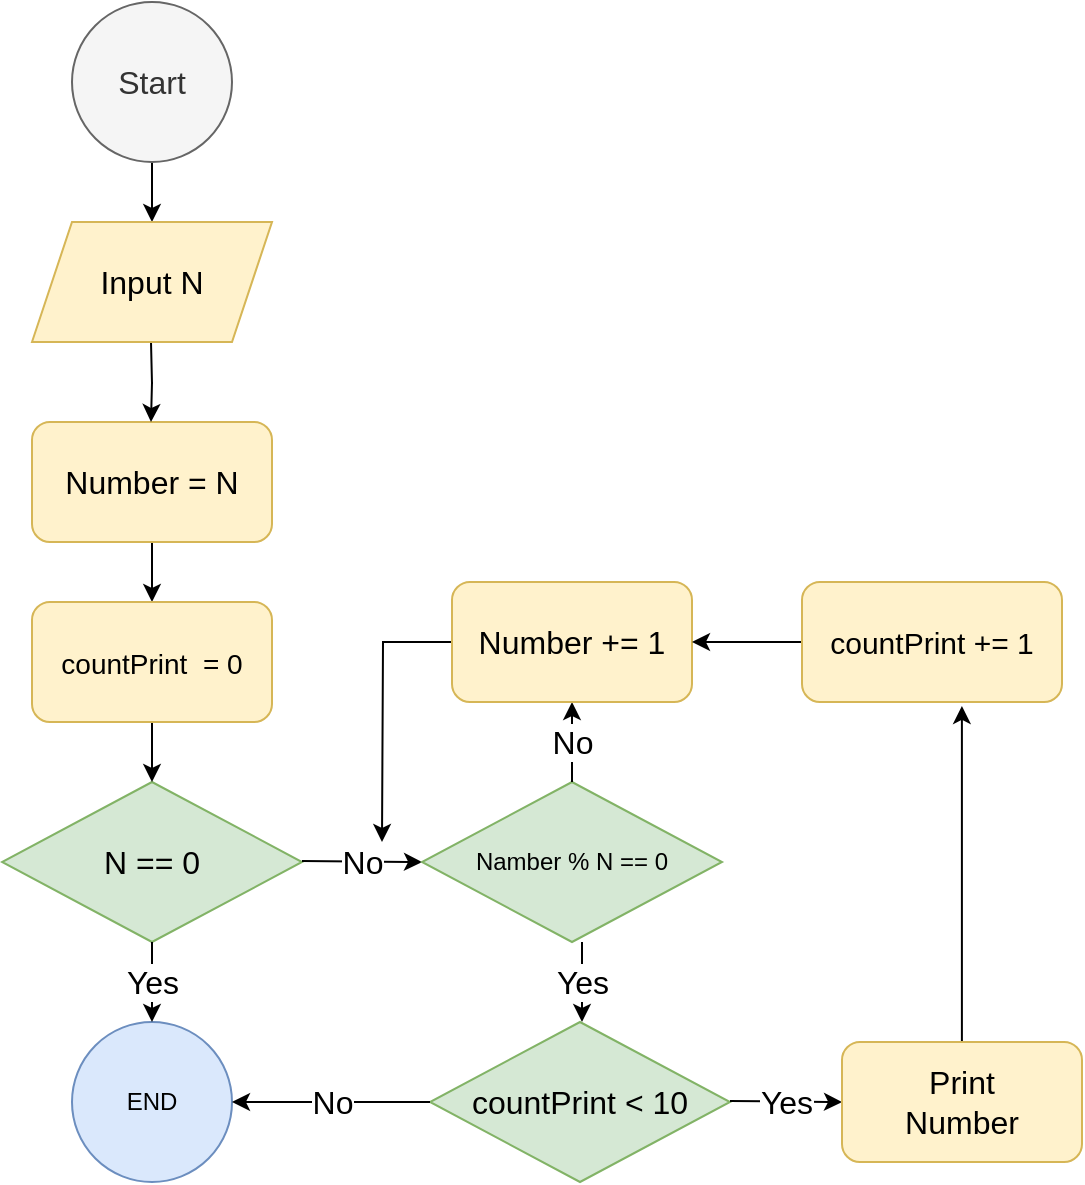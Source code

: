 <mxfile version="19.0.1" type="device"><diagram id="C5RBs43oDa-KdzZeNtuy" name="Page-1"><mxGraphModel dx="1355" dy="1918" grid="1" gridSize="10" guides="1" tooltips="1" connect="1" arrows="1" fold="1" page="1" pageScale="1" pageWidth="827" pageHeight="1169" background="#ffffff" math="0" shadow="0"><root><mxCell id="WIyWlLk6GJQsqaUBKTNV-0"/><mxCell id="WIyWlLk6GJQsqaUBKTNV-1" parent="WIyWlLk6GJQsqaUBKTNV-0"/><mxCell id="_ijr-BcT2QvfaAAX6-gg-39" style="edgeStyle=orthogonalEdgeStyle;rounded=0;orthogonalLoop=1;jettySize=auto;html=1;exitX=0.5;exitY=1;exitDx=0;exitDy=0;entryX=0.5;entryY=0;entryDx=0;entryDy=0;fontSize=16;endArrow=classic;endFill=1;" parent="WIyWlLk6GJQsqaUBKTNV-1" source="_ijr-BcT2QvfaAAX6-gg-0" target="_ijr-BcT2QvfaAAX6-gg-37" edge="1"><mxGeometry relative="1" as="geometry"/></mxCell><mxCell id="_ijr-BcT2QvfaAAX6-gg-0" value="&lt;font style=&quot;font-size: 16px;&quot;&gt;Start&lt;/font&gt;" style="ellipse;whiteSpace=wrap;html=1;aspect=fixed;fillColor=#f5f5f5;fontColor=#333333;strokeColor=#666666;" parent="WIyWlLk6GJQsqaUBKTNV-1" vertex="1"><mxGeometry x="65" y="-130" width="80" height="80" as="geometry"/></mxCell><mxCell id="_ijr-BcT2QvfaAAX6-gg-1" value="END" style="ellipse;whiteSpace=wrap;html=1;aspect=fixed;fillColor=#dae8fc;strokeColor=#6c8ebf;" parent="WIyWlLk6GJQsqaUBKTNV-1" vertex="1"><mxGeometry x="65" y="380" width="80" height="80" as="geometry"/></mxCell><mxCell id="_ijr-BcT2QvfaAAX6-gg-41" value="" style="edgeStyle=orthogonalEdgeStyle;rounded=0;orthogonalLoop=1;jettySize=auto;html=1;fontSize=16;endArrow=classic;endFill=1;" parent="WIyWlLk6GJQsqaUBKTNV-1" source="_ijr-BcT2QvfaAAX6-gg-3" target="_ijr-BcT2QvfaAAX6-gg-40" edge="1"><mxGeometry relative="1" as="geometry"/></mxCell><mxCell id="_ijr-BcT2QvfaAAX6-gg-3" value="Number = N" style="rounded=1;whiteSpace=wrap;html=1;fontSize=16;fillColor=#fff2cc;strokeColor=#d6b656;" parent="WIyWlLk6GJQsqaUBKTNV-1" vertex="1"><mxGeometry x="45" y="80" width="120" height="60" as="geometry"/></mxCell><mxCell id="_ijr-BcT2QvfaAAX6-gg-9" value="N == 0" style="rhombus;whiteSpace=wrap;html=1;fontSize=16;fillColor=#d5e8d4;strokeColor=#82b366;" parent="WIyWlLk6GJQsqaUBKTNV-1" vertex="1"><mxGeometry x="30" y="260" width="150" height="80" as="geometry"/></mxCell><mxCell id="_ijr-BcT2QvfaAAX6-gg-16" value="" style="edgeStyle=orthogonalEdgeStyle;rounded=0;orthogonalLoop=1;jettySize=auto;html=1;fontSize=16;endArrow=classic;endFill=1;" parent="WIyWlLk6GJQsqaUBKTNV-1" edge="1"><mxGeometry relative="1" as="geometry"><mxPoint x="104.5" y="40" as="sourcePoint"/><mxPoint x="104.5" y="80" as="targetPoint"/></mxGeometry></mxCell><mxCell id="_ijr-BcT2QvfaAAX6-gg-37" value="Input N" style="shape=parallelogram;perimeter=parallelogramPerimeter;whiteSpace=wrap;html=1;fixedSize=1;fontSize=16;fillColor=#fff2cc;strokeColor=#d6b656;" parent="WIyWlLk6GJQsqaUBKTNV-1" vertex="1"><mxGeometry x="45" y="-20" width="120" height="60" as="geometry"/></mxCell><mxCell id="_ijr-BcT2QvfaAAX6-gg-42" style="edgeStyle=orthogonalEdgeStyle;rounded=0;orthogonalLoop=1;jettySize=auto;html=1;fontSize=16;endArrow=classic;endFill=1;" parent="WIyWlLk6GJQsqaUBKTNV-1" source="_ijr-BcT2QvfaAAX6-gg-40" target="_ijr-BcT2QvfaAAX6-gg-9" edge="1"><mxGeometry relative="1" as="geometry"/></mxCell><mxCell id="_ijr-BcT2QvfaAAX6-gg-40" value="&lt;font style=&quot;font-size: 14px;&quot;&gt;countPrint&amp;nbsp; = 0&lt;/font&gt;" style="rounded=1;whiteSpace=wrap;html=1;fontSize=16;fillColor=#fff2cc;strokeColor=#d6b656;" parent="WIyWlLk6GJQsqaUBKTNV-1" vertex="1"><mxGeometry x="45" y="170" width="120" height="60" as="geometry"/></mxCell><mxCell id="_ijr-BcT2QvfaAAX6-gg-47" value="" style="endArrow=classic;html=1;rounded=0;fontSize=16;" parent="WIyWlLk6GJQsqaUBKTNV-1" edge="1"><mxGeometry relative="1" as="geometry"><mxPoint x="180" y="299.5" as="sourcePoint"/><mxPoint x="240" y="300" as="targetPoint"/><Array as="points"/></mxGeometry></mxCell><mxCell id="_ijr-BcT2QvfaAAX6-gg-48" value="No" style="edgeLabel;resizable=0;html=1;align=center;verticalAlign=middle;fontSize=16;" parent="_ijr-BcT2QvfaAAX6-gg-47" connectable="0" vertex="1"><mxGeometry relative="1" as="geometry"/></mxCell><mxCell id="_ijr-BcT2QvfaAAX6-gg-51" value="" style="endArrow=classic;html=1;rounded=0;fontSize=16;exitX=0.5;exitY=1;exitDx=0;exitDy=0;entryX=0.5;entryY=0;entryDx=0;entryDy=0;" parent="WIyWlLk6GJQsqaUBKTNV-1" source="_ijr-BcT2QvfaAAX6-gg-9" target="_ijr-BcT2QvfaAAX6-gg-1" edge="1"><mxGeometry relative="1" as="geometry"><mxPoint x="230" y="340" as="sourcePoint"/><mxPoint x="340" y="280" as="targetPoint"/></mxGeometry></mxCell><mxCell id="_ijr-BcT2QvfaAAX6-gg-52" value="Yes" style="edgeLabel;resizable=0;html=1;align=center;verticalAlign=middle;fontSize=16;" parent="_ijr-BcT2QvfaAAX6-gg-51" connectable="0" vertex="1"><mxGeometry relative="1" as="geometry"/></mxCell><mxCell id="_ijr-BcT2QvfaAAX6-gg-55" value="Namber % N == 0" style="rhombus;whiteSpace=wrap;html=1;fontSize=12;fillColor=#d5e8d4;strokeColor=#82b366;" parent="WIyWlLk6GJQsqaUBKTNV-1" vertex="1"><mxGeometry x="240" y="260" width="150" height="80" as="geometry"/></mxCell><mxCell id="_ijr-BcT2QvfaAAX6-gg-56" value="" style="endArrow=classic;html=1;rounded=0;fontSize=16;entryX=0.5;entryY=1;entryDx=0;entryDy=0;exitX=0.5;exitY=0;exitDx=0;exitDy=0;" parent="WIyWlLk6GJQsqaUBKTNV-1" edge="1" target="_ijr-BcT2QvfaAAX6-gg-64" source="_ijr-BcT2QvfaAAX6-gg-55"><mxGeometry relative="1" as="geometry"><mxPoint x="310" y="259" as="sourcePoint"/><mxPoint x="320" y="230" as="targetPoint"/><Array as="points"/></mxGeometry></mxCell><mxCell id="_ijr-BcT2QvfaAAX6-gg-57" value="No" style="edgeLabel;resizable=0;html=1;align=center;verticalAlign=middle;fontSize=16;" parent="_ijr-BcT2QvfaAAX6-gg-56" connectable="0" vertex="1"><mxGeometry relative="1" as="geometry"/></mxCell><mxCell id="_ijr-BcT2QvfaAAX6-gg-58" value="" style="endArrow=classic;html=1;rounded=0;fontSize=16;" parent="WIyWlLk6GJQsqaUBKTNV-1" edge="1"><mxGeometry relative="1" as="geometry"><mxPoint x="320" y="340" as="sourcePoint"/><mxPoint x="320" y="380" as="targetPoint"/></mxGeometry></mxCell><mxCell id="_ijr-BcT2QvfaAAX6-gg-59" value="Yes" style="edgeLabel;resizable=0;html=1;align=center;verticalAlign=middle;fontSize=16;" parent="_ijr-BcT2QvfaAAX6-gg-58" connectable="0" vertex="1"><mxGeometry relative="1" as="geometry"/></mxCell><mxCell id="_ijr-BcT2QvfaAAX6-gg-61" value="countPrint &amp;lt; 10" style="rhombus;whiteSpace=wrap;html=1;fontSize=16;fillColor=#d5e8d4;strokeColor=#82b366;" parent="WIyWlLk6GJQsqaUBKTNV-1" vertex="1"><mxGeometry x="244" y="380" width="150" height="80" as="geometry"/></mxCell><mxCell id="_ijr-BcT2QvfaAAX6-gg-62" value="" style="endArrow=classic;html=1;rounded=0;fontSize=16;exitX=0;exitY=0.5;exitDx=0;exitDy=0;entryX=1;entryY=0.5;entryDx=0;entryDy=0;" parent="WIyWlLk6GJQsqaUBKTNV-1" edge="1" target="_ijr-BcT2QvfaAAX6-gg-1" source="_ijr-BcT2QvfaAAX6-gg-61"><mxGeometry relative="1" as="geometry"><mxPoint x="240" y="410" as="sourcePoint"/><mxPoint x="150" y="420" as="targetPoint"/><Array as="points"/></mxGeometry></mxCell><mxCell id="_ijr-BcT2QvfaAAX6-gg-63" value="No" style="edgeLabel;resizable=0;html=1;align=center;verticalAlign=middle;fontSize=16;" parent="_ijr-BcT2QvfaAAX6-gg-62" connectable="0" vertex="1"><mxGeometry relative="1" as="geometry"/></mxCell><mxCell id="zyKCiQC3cSisl50YU2Hn-6" style="edgeStyle=orthogonalEdgeStyle;rounded=0;orthogonalLoop=1;jettySize=auto;html=1;fontSize=11;" edge="1" parent="WIyWlLk6GJQsqaUBKTNV-1" source="_ijr-BcT2QvfaAAX6-gg-64"><mxGeometry relative="1" as="geometry"><mxPoint x="220" y="290" as="targetPoint"/></mxGeometry></mxCell><mxCell id="_ijr-BcT2QvfaAAX6-gg-64" value="&lt;div&gt;Number += 1 &lt;br&gt;&lt;/div&gt;" style="rounded=1;whiteSpace=wrap;html=1;fontSize=16;fillColor=#fff2cc;strokeColor=#d6b656;" parent="WIyWlLk6GJQsqaUBKTNV-1" vertex="1"><mxGeometry x="255" y="160" width="120" height="60" as="geometry"/></mxCell><mxCell id="_ijr-BcT2QvfaAAX6-gg-65" value="" style="endArrow=classic;html=1;rounded=0;fontSize=16;" parent="WIyWlLk6GJQsqaUBKTNV-1" edge="1"><mxGeometry relative="1" as="geometry"><mxPoint x="394" y="419.5" as="sourcePoint"/><mxPoint x="450" y="420" as="targetPoint"/></mxGeometry></mxCell><mxCell id="_ijr-BcT2QvfaAAX6-gg-66" value="Yes" style="edgeLabel;resizable=0;html=1;align=center;verticalAlign=middle;fontSize=16;" parent="_ijr-BcT2QvfaAAX6-gg-65" connectable="0" vertex="1"><mxGeometry relative="1" as="geometry"/></mxCell><mxCell id="zyKCiQC3cSisl50YU2Hn-3" style="edgeStyle=orthogonalEdgeStyle;rounded=0;orthogonalLoop=1;jettySize=auto;html=1;entryX=0.615;entryY=1.033;entryDx=0;entryDy=0;entryPerimeter=0;fontSize=11;" edge="1" parent="WIyWlLk6GJQsqaUBKTNV-1" source="_ijr-BcT2QvfaAAX6-gg-67" target="_ijr-BcT2QvfaAAX6-gg-68"><mxGeometry relative="1" as="geometry"/></mxCell><mxCell id="_ijr-BcT2QvfaAAX6-gg-67" value="&lt;div&gt;Print&lt;/div&gt;&lt;div&gt;Number&lt;br&gt;&lt;/div&gt;" style="rounded=1;whiteSpace=wrap;html=1;fontSize=16;fillColor=#fff2cc;strokeColor=#d6b656;" parent="WIyWlLk6GJQsqaUBKTNV-1" vertex="1"><mxGeometry x="450" y="390" width="120" height="60" as="geometry"/></mxCell><mxCell id="zyKCiQC3cSisl50YU2Hn-4" style="edgeStyle=orthogonalEdgeStyle;rounded=0;orthogonalLoop=1;jettySize=auto;html=1;fontSize=11;entryX=1;entryY=0.5;entryDx=0;entryDy=0;" edge="1" parent="WIyWlLk6GJQsqaUBKTNV-1" source="_ijr-BcT2QvfaAAX6-gg-68" target="_ijr-BcT2QvfaAAX6-gg-64"><mxGeometry relative="1" as="geometry"><mxPoint x="380" y="190" as="targetPoint"/></mxGeometry></mxCell><mxCell id="_ijr-BcT2QvfaAAX6-gg-68" value="&lt;div style=&quot;font-size: 15px;&quot;&gt;&lt;font style=&quot;font-size: 15px;&quot;&gt;countPrint += 1&lt;br&gt;&lt;/font&gt;&lt;/div&gt;" style="rounded=1;whiteSpace=wrap;html=1;fontSize=16;fillColor=#fff2cc;strokeColor=#d6b656;" parent="WIyWlLk6GJQsqaUBKTNV-1" vertex="1"><mxGeometry x="430" y="160" width="130" height="60" as="geometry"/></mxCell></root></mxGraphModel></diagram></mxfile>